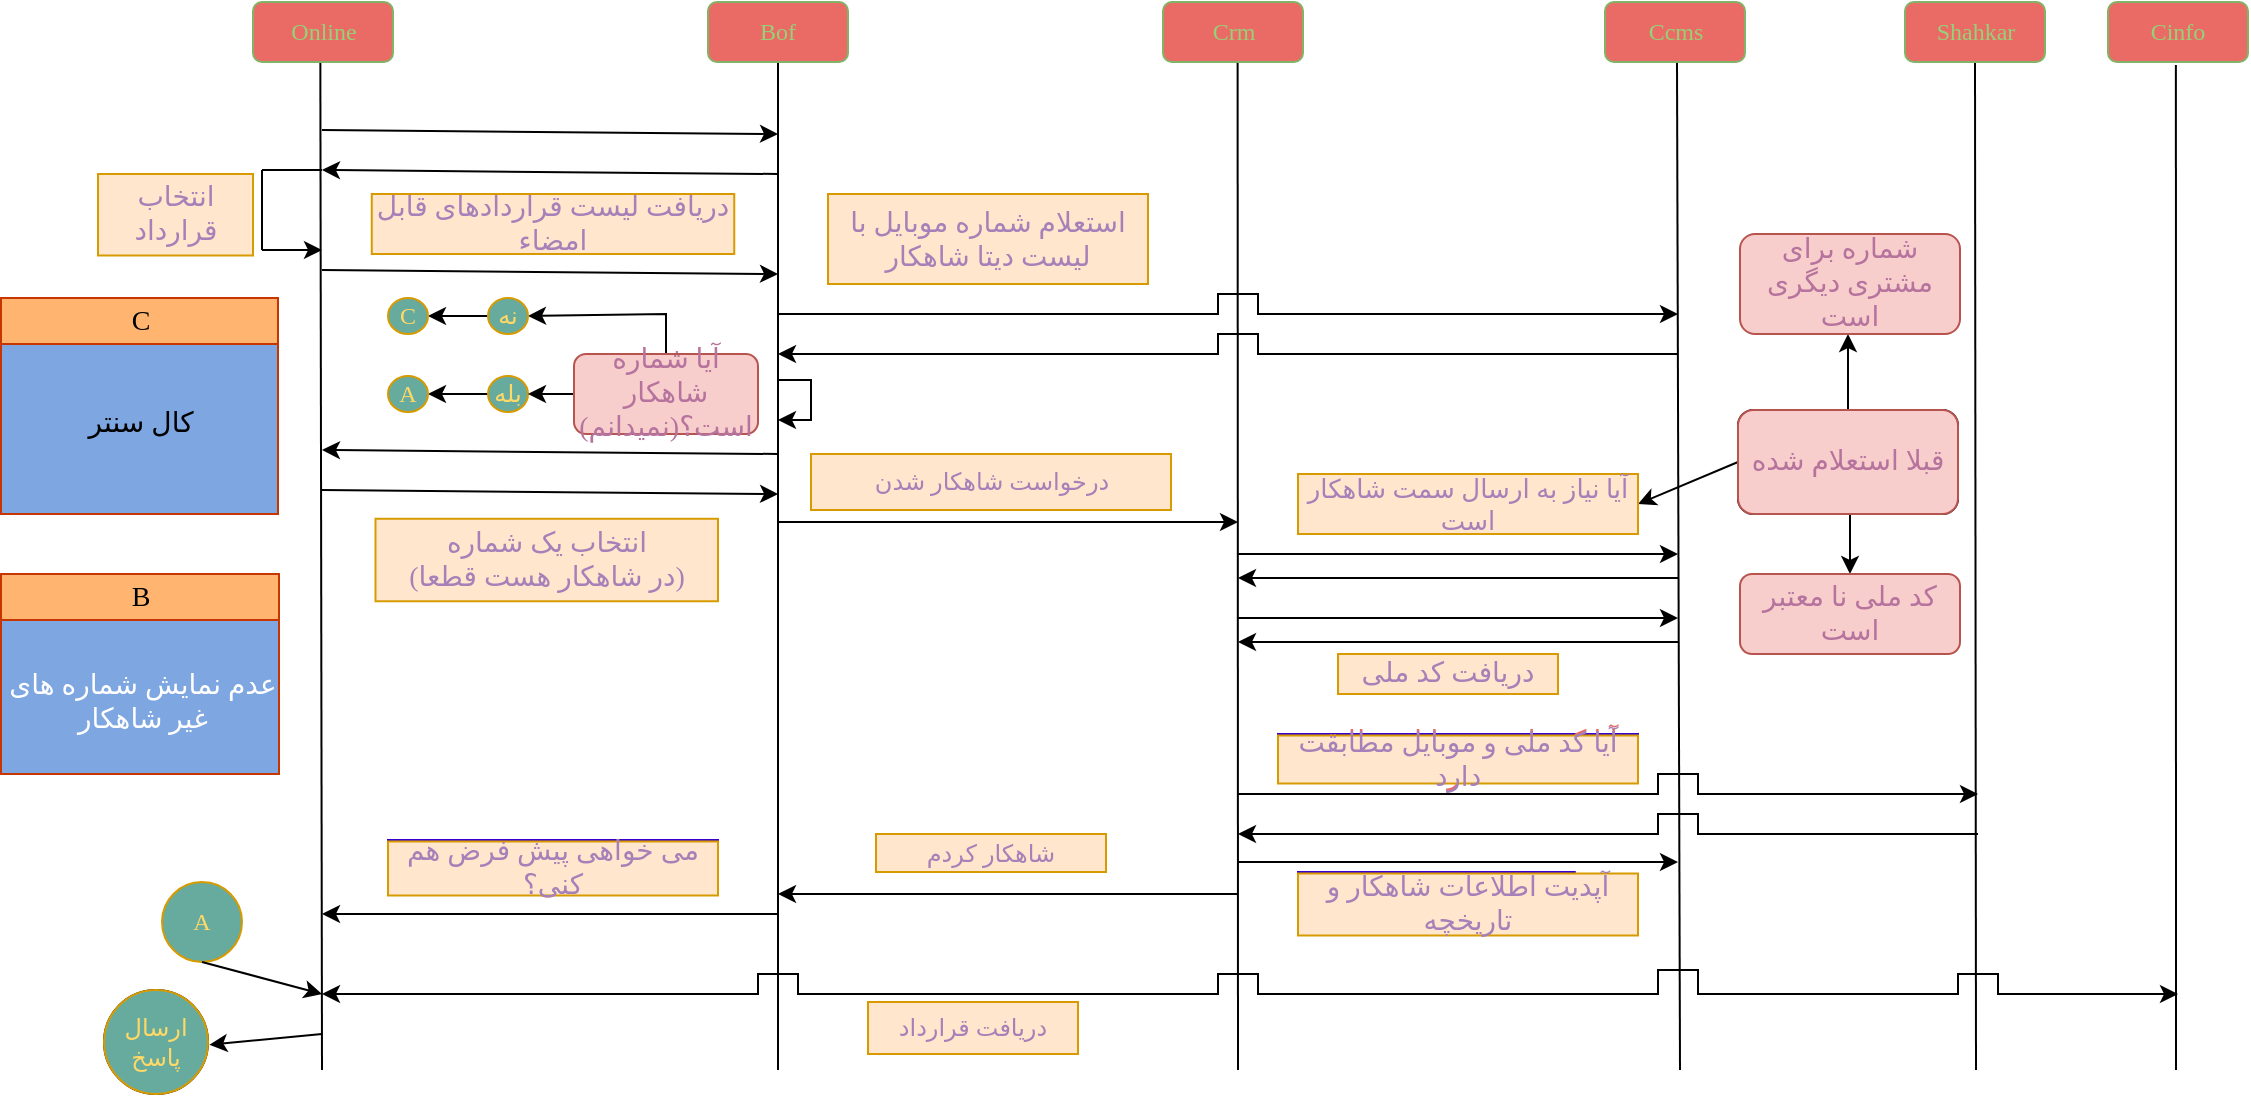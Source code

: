 <mxfile version="20.5.3" type="github">
  <diagram id="2LvSaUD_2NbDKwtUgUR4" name="‫صفحه - 1‬">
    <mxGraphModel dx="1422" dy="762" grid="1" gridSize="10" guides="1" tooltips="1" connect="1" arrows="1" fold="1" page="1" pageScale="1" pageWidth="1169" pageHeight="827" math="0" shadow="0">
      <root>
        <mxCell id="0" />
        <mxCell id="1" parent="0" />
        <mxCell id="Riz9hoA4xlr_TVTimCBP-3" value="" style="endArrow=none;html=1;rounded=0;fontSize=12;fontFamily=Comic Sans MS;fontStyle=0;entryX=0.481;entryY=0.984;entryDx=0;entryDy=0;entryPerimeter=0;" edge="1" parent="1" target="Riz9hoA4xlr_TVTimCBP-119">
          <mxGeometry width="50" height="50" relative="1" as="geometry">
            <mxPoint x="172" y="658" as="sourcePoint" />
            <mxPoint x="172" y="168" as="targetPoint" />
          </mxGeometry>
        </mxCell>
        <mxCell id="Riz9hoA4xlr_TVTimCBP-4" value="" style="endArrow=none;html=1;rounded=0;fontSize=12;fontFamily=Comic Sans MS;fontStyle=0;entryX=0.5;entryY=1;entryDx=0;entryDy=0;" edge="1" parent="1" target="Riz9hoA4xlr_TVTimCBP-120">
          <mxGeometry width="50" height="50" relative="1" as="geometry">
            <mxPoint x="400" y="658" as="sourcePoint" />
            <mxPoint x="400" y="168" as="targetPoint" />
          </mxGeometry>
        </mxCell>
        <mxCell id="Riz9hoA4xlr_TVTimCBP-5" value="" style="endArrow=none;html=1;rounded=0;fontSize=12;fontFamily=Comic Sans MS;fontStyle=0;entryX=0.5;entryY=1;entryDx=0;entryDy=0;" edge="1" parent="1" target="Riz9hoA4xlr_TVTimCBP-123">
          <mxGeometry width="50" height="50" relative="1" as="geometry">
            <mxPoint x="999" y="658" as="sourcePoint" />
            <mxPoint x="999" y="168" as="targetPoint" />
          </mxGeometry>
        </mxCell>
        <mxCell id="Riz9hoA4xlr_TVTimCBP-6" value="" style="endArrow=none;html=1;rounded=0;fontSize=12;fontFamily=Comic Sans MS;fontStyle=0;entryX=0.533;entryY=0.999;entryDx=0;entryDy=0;entryPerimeter=0;" edge="1" parent="1" target="Riz9hoA4xlr_TVTimCBP-121">
          <mxGeometry width="50" height="50" relative="1" as="geometry">
            <mxPoint x="630" y="658" as="sourcePoint" />
            <mxPoint x="630" y="168" as="targetPoint" />
          </mxGeometry>
        </mxCell>
        <mxCell id="Riz9hoA4xlr_TVTimCBP-7" value="" style="endArrow=none;html=1;rounded=0;fontSize=12;fontFamily=Comic Sans MS;fontStyle=0;entryX=0.485;entryY=1.05;entryDx=0;entryDy=0;entryPerimeter=0;" edge="1" parent="1" target="Riz9hoA4xlr_TVTimCBP-124">
          <mxGeometry width="50" height="50" relative="1" as="geometry">
            <mxPoint x="1099" y="658" as="sourcePoint" />
            <mxPoint x="1099" y="168" as="targetPoint" />
          </mxGeometry>
        </mxCell>
        <mxCell id="Riz9hoA4xlr_TVTimCBP-8" value="" style="endArrow=none;html=1;rounded=0;fontSize=12;fontFamily=Comic Sans MS;fontStyle=0;entryX=0.5;entryY=1;entryDx=0;entryDy=0;" edge="1" parent="1">
          <mxGeometry width="50" height="50" relative="1" as="geometry">
            <mxPoint x="851" y="658" as="sourcePoint" />
            <mxPoint x="849.5" y="154" as="targetPoint" />
          </mxGeometry>
        </mxCell>
        <mxCell id="Riz9hoA4xlr_TVTimCBP-24" value="" style="endArrow=classic;html=1;rounded=0;fontSize=12;fontFamily=Comic Sans MS;fontStyle=0" edge="1" parent="1">
          <mxGeometry width="50" height="50" relative="1" as="geometry">
            <mxPoint x="172" y="188" as="sourcePoint" />
            <mxPoint x="400" y="190" as="targetPoint" />
          </mxGeometry>
        </mxCell>
        <mxCell id="Riz9hoA4xlr_TVTimCBP-25" value="" style="endArrow=classic;html=1;rounded=0;fontSize=12;fontFamily=Comic Sans MS;fontStyle=0" edge="1" parent="1">
          <mxGeometry width="50" height="50" relative="1" as="geometry">
            <mxPoint x="400" y="210" as="sourcePoint" />
            <mxPoint x="172" y="208" as="targetPoint" />
          </mxGeometry>
        </mxCell>
        <mxCell id="Riz9hoA4xlr_TVTimCBP-27" value="" style="endArrow=classic;html=1;rounded=0;fontSize=12;fontFamily=Comic Sans MS;fontStyle=0" edge="1" parent="1">
          <mxGeometry width="50" height="50" relative="1" as="geometry">
            <mxPoint x="172" y="258" as="sourcePoint" />
            <mxPoint x="400" y="260" as="targetPoint" />
          </mxGeometry>
        </mxCell>
        <mxCell id="Riz9hoA4xlr_TVTimCBP-28" value="" style="endArrow=none;html=1;rounded=0;fontSize=12;fontFamily=Comic Sans MS;fontStyle=0" edge="1" parent="1">
          <mxGeometry width="50" height="50" relative="1" as="geometry">
            <mxPoint x="142" y="208" as="sourcePoint" />
            <mxPoint x="172" y="208" as="targetPoint" />
          </mxGeometry>
        </mxCell>
        <mxCell id="Riz9hoA4xlr_TVTimCBP-29" value="" style="endArrow=none;html=1;rounded=0;fontSize=12;fontFamily=Comic Sans MS;fontStyle=0" edge="1" parent="1">
          <mxGeometry width="50" height="50" relative="1" as="geometry">
            <mxPoint x="142" y="248" as="sourcePoint" />
            <mxPoint x="142" y="208" as="targetPoint" />
          </mxGeometry>
        </mxCell>
        <mxCell id="Riz9hoA4xlr_TVTimCBP-30" value="" style="endArrow=classic;html=1;rounded=0;fontSize=12;fontFamily=Comic Sans MS;fontStyle=0" edge="1" parent="1">
          <mxGeometry width="50" height="50" relative="1" as="geometry">
            <mxPoint x="142" y="248" as="sourcePoint" />
            <mxPoint x="172" y="248" as="targetPoint" />
            <Array as="points">
              <mxPoint x="155" y="248" />
            </Array>
          </mxGeometry>
        </mxCell>
        <mxCell id="Riz9hoA4xlr_TVTimCBP-31" value="&lt;font style=&quot;font-size: 14px;&quot;&gt;انتخاب قرارداد&lt;/font&gt;" style="text;html=1;strokeColor=#3700CC;fillColor=#6a00ff;align=center;verticalAlign=middle;whiteSpace=wrap;rounded=0;fontSize=12;fontColor=#EA6B66;fontFamily=Comic Sans MS;fontStyle=0" vertex="1" parent="1">
          <mxGeometry x="60" y="215" width="77.5" height="35" as="geometry" />
        </mxCell>
        <mxCell id="Riz9hoA4xlr_TVTimCBP-32" value="" style="endArrow=classic;html=1;rounded=0;fontSize=12;fontFamily=Comic Sans MS;fontStyle=0" edge="1" parent="1">
          <mxGeometry width="50" height="50" relative="1" as="geometry">
            <mxPoint x="400" y="280" as="sourcePoint" />
            <mxPoint x="850" y="280" as="targetPoint" />
            <Array as="points">
              <mxPoint x="620" y="280" />
              <mxPoint x="620" y="270" />
              <mxPoint x="640" y="270" />
              <mxPoint x="640" y="280" />
            </Array>
          </mxGeometry>
        </mxCell>
        <mxCell id="Riz9hoA4xlr_TVTimCBP-35" value="" style="endArrow=classic;html=1;rounded=0;fontSize=12;fontFamily=Comic Sans MS;fontStyle=0" edge="1" parent="1">
          <mxGeometry width="50" height="50" relative="1" as="geometry">
            <mxPoint x="850" y="300" as="sourcePoint" />
            <mxPoint x="400" y="300" as="targetPoint" />
            <Array as="points">
              <mxPoint x="640" y="300" />
              <mxPoint x="640" y="290" />
              <mxPoint x="620" y="290" />
              <mxPoint x="620" y="300" />
            </Array>
          </mxGeometry>
        </mxCell>
        <mxCell id="Riz9hoA4xlr_TVTimCBP-36" value="" style="endArrow=classic;html=1;rounded=0;fontSize=12;fontFamily=Comic Sans MS;fontStyle=0" edge="1" parent="1">
          <mxGeometry width="50" height="50" relative="1" as="geometry">
            <mxPoint x="400" y="313" as="sourcePoint" />
            <mxPoint x="400" y="333" as="targetPoint" />
            <Array as="points">
              <mxPoint x="416.5" y="313" />
              <mxPoint x="416.5" y="333" />
            </Array>
          </mxGeometry>
        </mxCell>
        <mxCell id="Riz9hoA4xlr_TVTimCBP-37" value="" style="endArrow=classic;html=1;rounded=0;fontSize=12;entryX=0.028;entryY=0.643;entryDx=0;entryDy=0;entryPerimeter=0;fontFamily=Comic Sans MS;fontStyle=0" edge="1" parent="1">
          <mxGeometry width="50" height="50" relative="1" as="geometry">
            <mxPoint x="172" y="368" as="sourcePoint" />
            <mxPoint x="400.04" y="370.004" as="targetPoint" />
          </mxGeometry>
        </mxCell>
        <mxCell id="Riz9hoA4xlr_TVTimCBP-38" value="" style="endArrow=classic;html=1;rounded=0;fontSize=12;fontFamily=Comic Sans MS;fontStyle=0" edge="1" parent="1">
          <mxGeometry width="50" height="50" relative="1" as="geometry">
            <mxPoint x="400" y="350" as="sourcePoint" />
            <mxPoint x="172" y="348" as="targetPoint" />
          </mxGeometry>
        </mxCell>
        <mxCell id="Riz9hoA4xlr_TVTimCBP-39" value="" style="endArrow=classic;html=1;rounded=0;fontSize=12;fontFamily=Comic Sans MS;fontStyle=0" edge="1" parent="1">
          <mxGeometry width="50" height="50" relative="1" as="geometry">
            <mxPoint x="400" y="384" as="sourcePoint" />
            <mxPoint x="630" y="384" as="targetPoint" />
          </mxGeometry>
        </mxCell>
        <mxCell id="Riz9hoA4xlr_TVTimCBP-43" value="" style="endArrow=classic;html=1;rounded=0;fontSize=12;exitX=0.5;exitY=0;exitDx=0;exitDy=0;entryX=1;entryY=0.5;entryDx=0;entryDy=0;fontFamily=Comic Sans MS;fontStyle=0" edge="1" parent="1" source="Riz9hoA4xlr_TVTimCBP-58" target="Riz9hoA4xlr_TVTimCBP-45">
          <mxGeometry width="50" height="50" relative="1" as="geometry">
            <mxPoint x="315" y="315" as="sourcePoint" />
            <mxPoint x="275" y="285" as="targetPoint" />
            <Array as="points">
              <mxPoint x="344" y="280" />
            </Array>
          </mxGeometry>
        </mxCell>
        <mxCell id="Riz9hoA4xlr_TVTimCBP-49" style="edgeStyle=orthogonalEdgeStyle;rounded=0;orthogonalLoop=1;jettySize=auto;html=1;exitX=0;exitY=0.5;exitDx=0;exitDy=0;entryX=1;entryY=0.5;entryDx=0;entryDy=0;fontSize=12;fontFamily=Comic Sans MS;fontStyle=0" edge="1" parent="1" source="Riz9hoA4xlr_TVTimCBP-45" target="Riz9hoA4xlr_TVTimCBP-47">
          <mxGeometry relative="1" as="geometry" />
        </mxCell>
        <mxCell id="Riz9hoA4xlr_TVTimCBP-45" value="نه" style="ellipse;whiteSpace=wrap;html=1;aspect=fixed;fontSize=12;fillColor=#67AB9F;gradientColor=none;strokeColor=#d79b00;fontColor=#FFD966;fontFamily=Comic Sans MS;fontStyle=0" vertex="1" parent="1">
          <mxGeometry x="255" y="272" width="20" height="18" as="geometry" />
        </mxCell>
        <mxCell id="Riz9hoA4xlr_TVTimCBP-50" style="edgeStyle=orthogonalEdgeStyle;rounded=0;orthogonalLoop=1;jettySize=auto;html=1;exitX=0;exitY=0.5;exitDx=0;exitDy=0;entryX=1;entryY=0.5;entryDx=0;entryDy=0;fontSize=12;fontFamily=Comic Sans MS;fontStyle=0" edge="1" parent="1" source="Riz9hoA4xlr_TVTimCBP-46" target="Riz9hoA4xlr_TVTimCBP-48">
          <mxGeometry relative="1" as="geometry" />
        </mxCell>
        <mxCell id="Riz9hoA4xlr_TVTimCBP-46" value="بله" style="ellipse;whiteSpace=wrap;html=1;aspect=fixed;fontSize=12;fillColor=#67AB9F;gradientColor=none;strokeColor=#d79b00;fontColor=#FFD966;fontFamily=Comic Sans MS;fontStyle=0" vertex="1" parent="1">
          <mxGeometry x="255" y="311" width="20" height="18" as="geometry" />
        </mxCell>
        <mxCell id="Riz9hoA4xlr_TVTimCBP-47" value="C" style="ellipse;whiteSpace=wrap;html=1;aspect=fixed;fontSize=12;fillColor=#67AB9F;gradientColor=none;strokeColor=#d79b00;fontColor=#FFD966;fontFamily=Comic Sans MS;fontStyle=0" vertex="1" parent="1">
          <mxGeometry x="205" y="272" width="20" height="18" as="geometry" />
        </mxCell>
        <mxCell id="Riz9hoA4xlr_TVTimCBP-48" value="A" style="ellipse;whiteSpace=wrap;html=1;aspect=fixed;fontSize=12;fillColor=#67AB9F;gradientColor=none;strokeColor=#d79b00;fontColor=#FFD966;fontFamily=Comic Sans MS;fontStyle=0" vertex="1" parent="1">
          <mxGeometry x="205" y="311" width="20" height="18" as="geometry" />
        </mxCell>
        <mxCell id="Riz9hoA4xlr_TVTimCBP-51" value="&lt;font style=&quot;font-size: 14px;&quot;&gt;C&lt;/font&gt;" style="swimlane;whiteSpace=wrap;html=1;fontSize=12;fillColor=#FFB570;fontColor=#000000;strokeColor=#C73500;gradientColor=none;swimlaneFillColor=#7EA6E0;gradientDirection=north;fontFamily=Comic Sans MS;fontStyle=0" vertex="1" parent="1">
          <mxGeometry x="11.5" y="272" width="138.5" height="108" as="geometry" />
        </mxCell>
        <mxCell id="Riz9hoA4xlr_TVTimCBP-53" value="&lt;font style=&quot;font-size: 14px;&quot;&gt;کال سنتر&lt;/font&gt;" style="text;html=1;align=center;verticalAlign=middle;resizable=0;points=[];autosize=1;strokeColor=none;fillColor=none;fontSize=12;fontFamily=Comic Sans MS;fontStyle=0" vertex="1" parent="Riz9hoA4xlr_TVTimCBP-51">
          <mxGeometry x="39.25" y="48" width="60" height="30" as="geometry" />
        </mxCell>
        <mxCell id="Riz9hoA4xlr_TVTimCBP-54" value="&lt;font style=&quot;font-size: 14px;&quot;&gt;B&lt;/font&gt;" style="swimlane;whiteSpace=wrap;html=1;fontSize=12;fillColor=#FFB570;fontColor=#000000;strokeColor=#C73500;startSize=23;fillStyle=auto;gradientColor=none;swimlaneFillColor=#7EA6E0;fontFamily=Comic Sans MS;fontStyle=0" vertex="1" parent="1">
          <mxGeometry x="11.5" y="410" width="139" height="100" as="geometry" />
        </mxCell>
        <mxCell id="Riz9hoA4xlr_TVTimCBP-164" value="&lt;font style=&quot;font-size: 14px;&quot; color=&quot;#ffffff&quot;&gt;عدم نمایش شماره های&lt;br&gt;غیر شاهکار&lt;br&gt;&lt;/font&gt;" style="text;html=1;align=center;verticalAlign=middle;resizable=0;points=[];autosize=1;strokeColor=none;fillColor=none;fontSize=14;fontColor=#0000CC;fontFamily=Comic Sans MS;fontStyle=0" vertex="1" parent="Riz9hoA4xlr_TVTimCBP-54">
          <mxGeometry x="5" y="38.5" width="130" height="50" as="geometry" />
        </mxCell>
        <mxCell id="Riz9hoA4xlr_TVTimCBP-189" style="edgeStyle=orthogonalEdgeStyle;rounded=0;orthogonalLoop=1;jettySize=auto;html=1;exitX=0;exitY=0.5;exitDx=0;exitDy=0;fontFamily=Comic Sans MS;fontSize=14;fontColor=#97D077;" edge="1" parent="1" source="Riz9hoA4xlr_TVTimCBP-58" target="Riz9hoA4xlr_TVTimCBP-46">
          <mxGeometry relative="1" as="geometry">
            <mxPoint x="280" y="340" as="targetPoint" />
          </mxGeometry>
        </mxCell>
        <mxCell id="Riz9hoA4xlr_TVTimCBP-58" value="&lt;font style=&quot;font-size: 14px;&quot;&gt;آیا شماره شاهکار&lt;br style=&quot;&quot;&gt;است؟(نمیدانم)&lt;/font&gt;" style="rounded=1;whiteSpace=wrap;html=1;fontSize=12;fillColor=#f8cecc;strokeColor=#b85450;fontColor=#B5739D;fontFamily=Comic Sans MS;fontStyle=0" vertex="1" parent="1">
          <mxGeometry x="298" y="300" width="92" height="40" as="geometry" />
        </mxCell>
        <mxCell id="Riz9hoA4xlr_TVTimCBP-60" value="" style="endArrow=classic;html=1;rounded=0;fontSize=12;fontFamily=Comic Sans MS;fontStyle=0" edge="1" parent="1">
          <mxGeometry width="50" height="50" relative="1" as="geometry">
            <mxPoint x="630" y="400" as="sourcePoint" />
            <mxPoint x="850" y="400" as="targetPoint" />
          </mxGeometry>
        </mxCell>
        <mxCell id="Riz9hoA4xlr_TVTimCBP-61" value="" style="endArrow=classic;html=1;rounded=0;fontSize=12;fontFamily=Comic Sans MS;fontStyle=0" edge="1" parent="1">
          <mxGeometry width="50" height="50" relative="1" as="geometry">
            <mxPoint x="850" y="412" as="sourcePoint" />
            <mxPoint x="630" y="412" as="targetPoint" />
            <Array as="points" />
          </mxGeometry>
        </mxCell>
        <mxCell id="Riz9hoA4xlr_TVTimCBP-63" value="" style="endArrow=classic;html=1;rounded=0;fontSize=12;fontFamily=Comic Sans MS;fontStyle=0" edge="1" parent="1">
          <mxGeometry width="50" height="50" relative="1" as="geometry">
            <mxPoint x="630" y="432" as="sourcePoint" />
            <mxPoint x="850" y="432" as="targetPoint" />
          </mxGeometry>
        </mxCell>
        <mxCell id="Riz9hoA4xlr_TVTimCBP-64" value="" style="endArrow=classic;html=1;rounded=0;fontSize=12;fontFamily=Comic Sans MS;fontStyle=0" edge="1" parent="1">
          <mxGeometry width="50" height="50" relative="1" as="geometry">
            <mxPoint x="850" y="444" as="sourcePoint" />
            <mxPoint x="630" y="444" as="targetPoint" />
            <Array as="points">
              <mxPoint x="682" y="444" />
            </Array>
          </mxGeometry>
        </mxCell>
        <mxCell id="Riz9hoA4xlr_TVTimCBP-65" value="&lt;font style=&quot;font-size: 14px;&quot;&gt;دریافت کد ملی&lt;/font&gt;" style="text;html=1;strokeColor=#d79b00;fillColor=#ffe6cc;align=center;verticalAlign=middle;whiteSpace=wrap;rounded=0;fontSize=12;fontColor=#A680B8;fontFamily=Comic Sans MS;fontStyle=0" vertex="1" parent="1">
          <mxGeometry x="680" y="450" width="110" height="20" as="geometry" />
        </mxCell>
        <mxCell id="Riz9hoA4xlr_TVTimCBP-66" value="" style="endArrow=classic;html=1;rounded=0;fontSize=12;fontFamily=Comic Sans MS;fontStyle=0" edge="1" parent="1">
          <mxGeometry width="50" height="50" relative="1" as="geometry">
            <mxPoint x="630" y="520" as="sourcePoint" />
            <mxPoint x="1000" y="520" as="targetPoint" />
            <Array as="points">
              <mxPoint x="840" y="520" />
              <mxPoint x="840" y="510" />
              <mxPoint x="860" y="510" />
              <mxPoint x="860" y="520" />
            </Array>
          </mxGeometry>
        </mxCell>
        <mxCell id="Riz9hoA4xlr_TVTimCBP-67" value="&lt;font style=&quot;font-size: 14px;&quot;&gt;آیا کد ملی و موبایل مطابقت دارد&lt;/font&gt;" style="text;html=1;strokeColor=#3700CC;fillColor=#6a00ff;align=center;verticalAlign=middle;whiteSpace=wrap;rounded=0;fontSize=12;fontColor=#EA6B66;fontFamily=Comic Sans MS;fontStyle=0" vertex="1" parent="1">
          <mxGeometry x="650" y="490" width="180" height="24" as="geometry" />
        </mxCell>
        <mxCell id="Riz9hoA4xlr_TVTimCBP-68" value="" style="endArrow=classic;html=1;rounded=0;fontSize=12;fontFamily=Comic Sans MS;fontStyle=0" edge="1" parent="1">
          <mxGeometry width="50" height="50" relative="1" as="geometry">
            <mxPoint x="1000" y="540" as="sourcePoint" />
            <mxPoint x="630" y="540" as="targetPoint" />
            <Array as="points">
              <mxPoint x="860" y="540" />
              <mxPoint x="860" y="530" />
              <mxPoint x="840" y="530" />
              <mxPoint x="840" y="540" />
            </Array>
          </mxGeometry>
        </mxCell>
        <mxCell id="Riz9hoA4xlr_TVTimCBP-69" value="" style="endArrow=classic;html=1;rounded=0;fontSize=12;fontFamily=Comic Sans MS;fontStyle=0" edge="1" parent="1">
          <mxGeometry width="50" height="50" relative="1" as="geometry">
            <mxPoint x="630" y="554" as="sourcePoint" />
            <mxPoint x="850" y="554" as="targetPoint" />
          </mxGeometry>
        </mxCell>
        <mxCell id="Riz9hoA4xlr_TVTimCBP-70" value="&lt;font style=&quot;font-size: 14px;&quot;&gt;آپدیت اطلاعات شاهکار&lt;/font&gt;" style="text;html=1;strokeColor=#3700CC;fillColor=#6a00ff;align=center;verticalAlign=middle;whiteSpace=wrap;rounded=0;fontSize=12;fontColor=#EA6B66;fontFamily=Comic Sans MS;fontStyle=0" vertex="1" parent="1">
          <mxGeometry x="660" y="559" width="138.38" height="31" as="geometry" />
        </mxCell>
        <mxCell id="Riz9hoA4xlr_TVTimCBP-71" value="" style="endArrow=classic;html=1;rounded=0;fontSize=12;fontFamily=Comic Sans MS;fontStyle=0" edge="1" parent="1">
          <mxGeometry width="50" height="50" relative="1" as="geometry">
            <mxPoint x="630" y="570" as="sourcePoint" />
            <mxPoint x="400" y="570" as="targetPoint" />
          </mxGeometry>
        </mxCell>
        <mxCell id="Riz9hoA4xlr_TVTimCBP-73" value="" style="endArrow=classic;html=1;rounded=0;fontSize=12;fontFamily=Comic Sans MS;fontStyle=0" edge="1" parent="1">
          <mxGeometry width="50" height="50" relative="1" as="geometry">
            <mxPoint x="400" y="580" as="sourcePoint" />
            <mxPoint x="172" y="580" as="targetPoint" />
          </mxGeometry>
        </mxCell>
        <mxCell id="Riz9hoA4xlr_TVTimCBP-74" value="&lt;font style=&quot;font-size: 14px;&quot;&gt;می خواهی پیش فرض هم کنی؟&lt;/font&gt;" style="text;html=1;strokeColor=#3700CC;fillColor=#6a00ff;align=center;verticalAlign=middle;whiteSpace=wrap;rounded=0;fontSize=12;fontColor=#EA6B66;fontFamily=Comic Sans MS;fontStyle=0" vertex="1" parent="1">
          <mxGeometry x="205" y="543" width="165" height="27" as="geometry" />
        </mxCell>
        <mxCell id="Riz9hoA4xlr_TVTimCBP-75" value="" style="endArrow=classic;startArrow=classic;html=1;rounded=0;fontSize=12;fontFamily=Comic Sans MS;fontStyle=0" edge="1" parent="1">
          <mxGeometry width="50" height="50" relative="1" as="geometry">
            <mxPoint x="172" y="620" as="sourcePoint" />
            <mxPoint x="1100" y="620" as="targetPoint" />
            <Array as="points">
              <mxPoint x="390" y="620" />
              <mxPoint x="390" y="610" />
              <mxPoint x="410" y="610" />
              <mxPoint x="410" y="620" />
              <mxPoint x="620" y="620" />
              <mxPoint x="620" y="610" />
              <mxPoint x="640" y="610" />
              <mxPoint x="640" y="620" />
              <mxPoint x="840" y="620" />
              <mxPoint x="840" y="608" />
              <mxPoint x="860" y="608" />
              <mxPoint x="860" y="620" />
              <mxPoint x="990" y="620" />
              <mxPoint x="990" y="610" />
              <mxPoint x="1010" y="610" />
              <mxPoint x="1010" y="620" />
            </Array>
          </mxGeometry>
        </mxCell>
        <mxCell id="Riz9hoA4xlr_TVTimCBP-79" value="A" style="ellipse;whiteSpace=wrap;html=1;aspect=fixed;fontSize=12;fillColor=#67AB9F;gradientColor=none;strokeColor=#d79b00;fontColor=#FFD966;fontFamily=Comic Sans MS;fontStyle=0" vertex="1" parent="1">
          <mxGeometry x="92" y="564" width="40" height="40" as="geometry" />
        </mxCell>
        <mxCell id="Riz9hoA4xlr_TVTimCBP-84" value="" style="endArrow=classic;html=1;rounded=0;fontSize=12;exitX=0.5;exitY=1;exitDx=0;exitDy=0;fontFamily=Comic Sans MS;fontStyle=0" edge="1" parent="1" source="Riz9hoA4xlr_TVTimCBP-79">
          <mxGeometry width="50" height="50" relative="1" as="geometry">
            <mxPoint x="402" y="568" as="sourcePoint" />
            <mxPoint x="172" y="620" as="targetPoint" />
          </mxGeometry>
        </mxCell>
        <mxCell id="Riz9hoA4xlr_TVTimCBP-85" value="" style="endArrow=classic;html=1;rounded=0;fontSize=12;entryX=1.013;entryY=0.527;entryDx=0;entryDy=0;entryPerimeter=0;fontFamily=Comic Sans MS;fontStyle=0" edge="1" parent="1" target="Riz9hoA4xlr_TVTimCBP-86">
          <mxGeometry width="50" height="50" relative="1" as="geometry">
            <mxPoint x="172" y="640" as="sourcePoint" />
            <mxPoint x="122" y="708" as="targetPoint" />
          </mxGeometry>
        </mxCell>
        <mxCell id="Riz9hoA4xlr_TVTimCBP-86" value="ارسال پاسخ" style="ellipse;whiteSpace=wrap;html=1;aspect=fixed;fontSize=12;fontFamily=Comic Sans MS;fontStyle=0" vertex="1" parent="1">
          <mxGeometry x="63" y="618" width="52" height="52" as="geometry" />
        </mxCell>
        <mxCell id="Riz9hoA4xlr_TVTimCBP-119" value="Online" style="rounded=1;whiteSpace=wrap;html=1;fontSize=12;fillColor=#EA6B66;strokeColor=#82b366;fontColor=#97D077;fontFamily=Comic Sans MS;fontStyle=0" vertex="1" parent="1">
          <mxGeometry x="137.5" y="124" width="70" height="30" as="geometry" />
        </mxCell>
        <mxCell id="Riz9hoA4xlr_TVTimCBP-120" value="Bof" style="rounded=1;whiteSpace=wrap;html=1;fontSize=12;fillColor=#EA6B66;strokeColor=#82b366;fontColor=#97D077;fontFamily=Comic Sans MS;fontStyle=0" vertex="1" parent="1">
          <mxGeometry x="365" y="124" width="70" height="30" as="geometry" />
        </mxCell>
        <mxCell id="Riz9hoA4xlr_TVTimCBP-121" value="Crm" style="rounded=1;whiteSpace=wrap;html=1;fontSize=12;fillColor=#EA6B66;strokeColor=#82b366;fontColor=#97D077;fontFamily=Comic Sans MS;fontStyle=0" vertex="1" parent="1">
          <mxGeometry x="592.5" y="124" width="70" height="30" as="geometry" />
        </mxCell>
        <mxCell id="Riz9hoA4xlr_TVTimCBP-122" value="Ccms" style="rounded=1;whiteSpace=wrap;html=1;fontSize=12;fillColor=#EA6B66;strokeColor=#82b366;fontColor=#97D077;fontFamily=Comic Sans MS;fontStyle=0" vertex="1" parent="1">
          <mxGeometry x="813.5" y="124" width="70" height="30" as="geometry" />
        </mxCell>
        <mxCell id="Riz9hoA4xlr_TVTimCBP-123" value="Shahkar" style="rounded=1;whiteSpace=wrap;html=1;fontSize=12;fillColor=#EA6B66;strokeColor=#82b366;fontColor=#97D077;fontFamily=Comic Sans MS;fontStyle=0" vertex="1" parent="1">
          <mxGeometry x="963.5" y="124" width="70" height="30" as="geometry" />
        </mxCell>
        <mxCell id="Riz9hoA4xlr_TVTimCBP-124" value="Cinfo" style="rounded=1;whiteSpace=wrap;html=1;fontSize=12;fillColor=#EA6B66;strokeColor=#82b366;fontColor=#97D077;fontFamily=Comic Sans MS;fontStyle=0" vertex="1" parent="1">
          <mxGeometry x="1065" y="124" width="70" height="30" as="geometry" />
        </mxCell>
        <mxCell id="Riz9hoA4xlr_TVTimCBP-153" style="edgeStyle=orthogonalEdgeStyle;rounded=0;orthogonalLoop=1;jettySize=auto;html=1;exitX=0.5;exitY=0;exitDx=0;exitDy=0;fontSize=12;fontFamily=Comic Sans MS;fontStyle=0" edge="1" parent="1" source="Riz9hoA4xlr_TVTimCBP-151">
          <mxGeometry relative="1" as="geometry">
            <mxPoint x="935" y="290" as="targetPoint" />
          </mxGeometry>
        </mxCell>
        <mxCell id="Riz9hoA4xlr_TVTimCBP-151" value="&lt;font style=&quot;font-size: 14px;&quot;&gt;می توانم شاهکار کنم برای مشتری&lt;/font&gt;" style="rounded=1;whiteSpace=wrap;html=1;fontSize=12;fontFamily=Comic Sans MS;fontStyle=0" vertex="1" parent="1">
          <mxGeometry x="880" y="328" width="110" height="52" as="geometry" />
        </mxCell>
        <mxCell id="Riz9hoA4xlr_TVTimCBP-154" value="" style="endArrow=classic;html=1;rounded=0;fontSize=12;exitX=0;exitY=0.5;exitDx=0;exitDy=0;entryX=1;entryY=0.5;entryDx=0;entryDy=0;fontFamily=Comic Sans MS;fontStyle=0" edge="1" parent="1" source="Riz9hoA4xlr_TVTimCBP-151" target="Riz9hoA4xlr_TVTimCBP-176">
          <mxGeometry width="50" height="50" relative="1" as="geometry">
            <mxPoint x="872.5" y="404" as="sourcePoint" />
            <mxPoint x="836.75" y="359" as="targetPoint" />
          </mxGeometry>
        </mxCell>
        <mxCell id="Riz9hoA4xlr_TVTimCBP-155" value="&lt;span style=&quot;font-size: 12px;&quot;&gt;دریافت قرارداد&lt;/span&gt;" style="text;html=1;strokeColor=#d79b00;fillColor=#ffe6cc;align=center;verticalAlign=middle;whiteSpace=wrap;rounded=0;fontSize=12;fontColor=#A680B8;fontFamily=Comic Sans MS;fontStyle=0" vertex="1" parent="1">
          <mxGeometry x="445" y="624" width="105" height="26" as="geometry" />
        </mxCell>
        <mxCell id="Riz9hoA4xlr_TVTimCBP-159" value="&lt;span style=&quot;font-size: 14px;&quot;&gt;شماره برای مشتری دیگری است&lt;br&gt;&lt;/span&gt;" style="rounded=1;whiteSpace=wrap;html=1;fontSize=12;fillColor=#f8cecc;strokeColor=#b85450;fontColor=#B5739D;fontFamily=Comic Sans MS;fontStyle=0" vertex="1" parent="1">
          <mxGeometry x="881" y="240" width="110" height="50" as="geometry" />
        </mxCell>
        <mxCell id="Riz9hoA4xlr_TVTimCBP-187" style="edgeStyle=orthogonalEdgeStyle;rounded=0;orthogonalLoop=1;jettySize=auto;html=1;exitX=0.5;exitY=1;exitDx=0;exitDy=0;entryX=0.5;entryY=0;entryDx=0;entryDy=0;fontFamily=Comic Sans MS;fontSize=14;fontColor=#97D077;" edge="1" parent="1" source="Riz9hoA4xlr_TVTimCBP-160" target="Riz9hoA4xlr_TVTimCBP-186">
          <mxGeometry relative="1" as="geometry" />
        </mxCell>
        <mxCell id="Riz9hoA4xlr_TVTimCBP-160" value="&lt;font style=&quot;font-size: 14px;&quot;&gt;قبلا استعلام شده&lt;/font&gt;" style="rounded=1;whiteSpace=wrap;html=1;fontSize=12;fillColor=#f8cecc;strokeColor=#b85450;fontColor=#B5739D;fontFamily=Comic Sans MS;fontStyle=0" vertex="1" parent="1">
          <mxGeometry x="880" y="328" width="110" height="52" as="geometry" />
        </mxCell>
        <mxCell id="Riz9hoA4xlr_TVTimCBP-161" value="ارسال پاسخ" style="ellipse;whiteSpace=wrap;html=1;aspect=fixed;fontSize=12;fillColor=#67AB9F;gradientColor=none;strokeColor=#d79b00;fontColor=#FFD966;fontFamily=Comic Sans MS;fontStyle=0" vertex="1" parent="1">
          <mxGeometry x="63" y="618" width="52" height="52" as="geometry" />
        </mxCell>
        <mxCell id="Riz9hoA4xlr_TVTimCBP-169" value="&lt;font style=&quot;font-size: 14px;&quot;&gt;انتخاب قرارداد&lt;/font&gt;" style="text;html=1;strokeColor=#3700CC;fillColor=#6a00ff;align=center;verticalAlign=middle;whiteSpace=wrap;rounded=0;fontSize=12;fontColor=#EA6B66;fontFamily=Comic Sans MS;fontStyle=0" vertex="1" parent="1">
          <mxGeometry x="60" y="215" width="77.5" height="35" as="geometry" />
        </mxCell>
        <mxCell id="Riz9hoA4xlr_TVTimCBP-173" value="&lt;font style=&quot;font-size: 14px;&quot;&gt;انتخاب قرارداد&lt;/font&gt;" style="text;html=1;strokeColor=#d79b00;fillColor=#ffe6cc;align=center;verticalAlign=middle;whiteSpace=wrap;rounded=0;fontSize=12;fontColor=#A680B8;fontFamily=Comic Sans MS;fontStyle=0" vertex="1" parent="1">
          <mxGeometry x="60" y="210" width="77.5" height="40.75" as="geometry" />
        </mxCell>
        <mxCell id="Riz9hoA4xlr_TVTimCBP-174" value="&lt;font style=&quot;font-size: 14px;&quot;&gt;دریافت لیست قراردادهای قابل امضاء&lt;/font&gt;" style="text;html=1;strokeColor=#d79b00;fillColor=#ffe6cc;align=center;verticalAlign=middle;whiteSpace=wrap;rounded=0;fontSize=12;fontColor=#A680B8;fontFamily=Comic Sans MS;fontStyle=0" vertex="1" parent="1">
          <mxGeometry x="196.88" y="220" width="181.25" height="30" as="geometry" />
        </mxCell>
        <mxCell id="Riz9hoA4xlr_TVTimCBP-175" value="&lt;font style=&quot;font-size: 14px;&quot;&gt;استعلام شماره موبایل با&lt;br style=&quot;&quot;&gt;لیست دیتا شاهکار&lt;br style=&quot;font-size: 12px;&quot;&gt;&lt;/font&gt;" style="text;html=1;strokeColor=#d79b00;fillColor=#ffe6cc;align=center;verticalAlign=middle;whiteSpace=wrap;rounded=0;fontSize=12;fontColor=#A680B8;fontFamily=Comic Sans MS;fontStyle=0" vertex="1" parent="1">
          <mxGeometry x="425" y="220" width="160" height="45" as="geometry" />
        </mxCell>
        <mxCell id="Riz9hoA4xlr_TVTimCBP-176" value="&lt;font style=&quot;font-size: 13px;&quot;&gt;آیا نیاز به ارسال سمت شاهکار است&lt;/font&gt;" style="text;html=1;strokeColor=#d79b00;fillColor=#ffe6cc;align=center;verticalAlign=middle;whiteSpace=wrap;rounded=0;fontSize=12;fontColor=#A680B8;fontFamily=Comic Sans MS;fontStyle=0" vertex="1" parent="1">
          <mxGeometry x="660" y="360" width="170" height="30" as="geometry" />
        </mxCell>
        <mxCell id="Riz9hoA4xlr_TVTimCBP-177" value="&lt;font style=&quot;font-size: 14px;&quot;&gt;آیا کد ملی و موبایل مطابقت دارد&lt;/font&gt;" style="text;html=1;strokeColor=#d79b00;fillColor=#ffe6cc;align=center;verticalAlign=middle;whiteSpace=wrap;rounded=0;fontSize=12;fontColor=#A680B8;fontFamily=Comic Sans MS;fontStyle=0" vertex="1" parent="1">
          <mxGeometry x="650" y="490.75" width="180" height="24" as="geometry" />
        </mxCell>
        <mxCell id="Riz9hoA4xlr_TVTimCBP-178" value="&lt;font style=&quot;font-size: 14px;&quot;&gt;آپدیت اطلاعات شاهکار و تاریخچه&lt;/font&gt;" style="text;html=1;strokeColor=#d79b00;fillColor=#ffe6cc;align=center;verticalAlign=middle;whiteSpace=wrap;rounded=0;fontSize=12;fontColor=#A680B8;fontFamily=Comic Sans MS;fontStyle=0" vertex="1" parent="1">
          <mxGeometry x="660" y="559.75" width="170" height="31" as="geometry" />
        </mxCell>
        <mxCell id="Riz9hoA4xlr_TVTimCBP-179" value="درخواست شاهکار شدن" style="text;html=1;strokeColor=#d79b00;fillColor=#ffe6cc;align=center;verticalAlign=middle;whiteSpace=wrap;rounded=0;fontSize=12;fontColor=#A680B8;fontFamily=Comic Sans MS;fontStyle=0" vertex="1" parent="1">
          <mxGeometry x="416.5" y="350" width="180" height="28" as="geometry" />
        </mxCell>
        <mxCell id="Riz9hoA4xlr_TVTimCBP-181" value="&lt;font style=&quot;font-size: 14px;&quot;&gt;انتخاب یک شماره &lt;br style=&quot;&quot;&gt;(در شاهکار هست قطعا)&lt;/font&gt;" style="text;html=1;strokeColor=#d79b00;fillColor=#ffe6cc;align=center;verticalAlign=middle;whiteSpace=wrap;rounded=0;fontSize=12;fontColor=#A680B8;fontFamily=Comic Sans MS;fontStyle=0" vertex="1" parent="1">
          <mxGeometry x="198.75" y="382.38" width="171.25" height="41.25" as="geometry" />
        </mxCell>
        <mxCell id="Riz9hoA4xlr_TVTimCBP-182" value="&lt;font style=&quot;font-size: 14px;&quot;&gt;می خواهی پیش فرض هم کنی؟&lt;/font&gt;" style="text;html=1;strokeColor=#d79b00;fillColor=#ffe6cc;align=center;verticalAlign=middle;whiteSpace=wrap;rounded=0;fontSize=12;fontColor=#A680B8;fontFamily=Comic Sans MS;fontStyle=0" vertex="1" parent="1">
          <mxGeometry x="205" y="543.75" width="165" height="27" as="geometry" />
        </mxCell>
        <mxCell id="Riz9hoA4xlr_TVTimCBP-183" value="&lt;span style=&quot;font-size: 12px;&quot;&gt;شاهکار کردم&lt;/span&gt;" style="text;html=1;strokeColor=#d79b00;fillColor=#ffe6cc;align=center;verticalAlign=middle;whiteSpace=wrap;rounded=0;fontSize=12;fontColor=#A680B8;fontFamily=Comic Sans MS;fontStyle=0" vertex="1" parent="1">
          <mxGeometry x="449" y="540" width="115" height="19" as="geometry" />
        </mxCell>
        <mxCell id="Riz9hoA4xlr_TVTimCBP-186" value="&lt;font style=&quot;font-size: 14px;&quot;&gt;کد ملی نا معتبر است&lt;/font&gt;" style="rounded=1;whiteSpace=wrap;html=1;fontSize=12;fillColor=#f8cecc;strokeColor=#b85450;fontColor=#B5739D;fontFamily=Comic Sans MS;fontStyle=0" vertex="1" parent="1">
          <mxGeometry x="881" y="410" width="110" height="40" as="geometry" />
        </mxCell>
      </root>
    </mxGraphModel>
  </diagram>
</mxfile>
